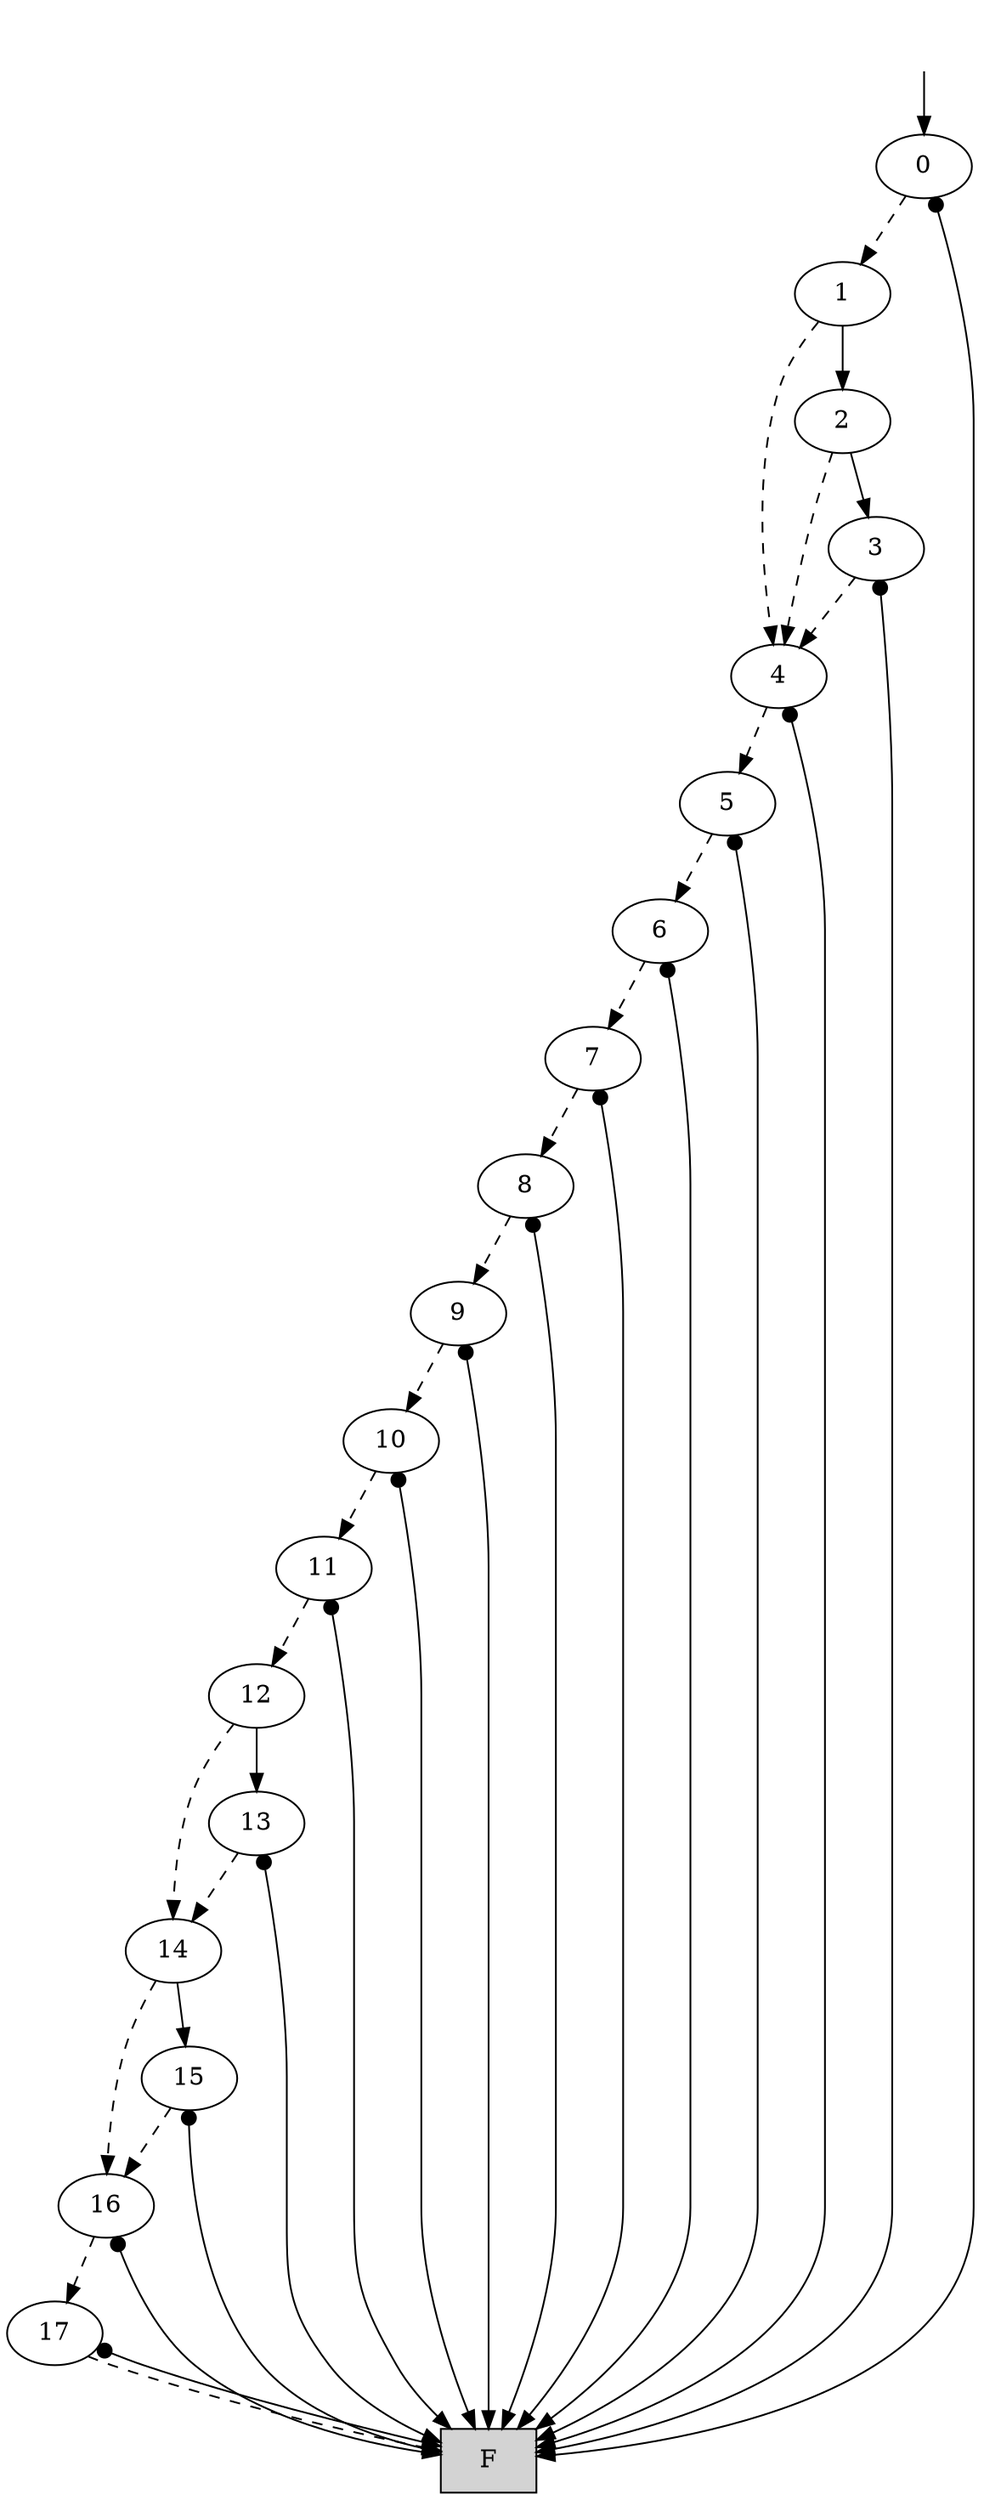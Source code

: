 digraph "DD" {
graph [dpi = 300];
center = true;
edge [dir = forward];
root [style=invis];
root -> 58720317 [style=solid dir=both arrowtail=none];
58720317 [label="0"];
58720316 [label="1"];
33554433 [label="4"];
58720315 [label="5"];
41943043 [label="6"];
58720314 [label="7"];
41943042 [label="8"];
58720313 [label="9"];
33554432 [label="10"];
58720312 [label="11"];
58720311 [label="12"];
58720310 [label="14"];
58720309 [label="16"];
58720273 [label="17"];
0 [shape=box, style=filled, label="F"];
58720273 -> 0 [style=dashed];
58720273 -> 0 [style=solid dir=both arrowtail=dot];
58720309 -> 58720273 [style=dashed];
58720309 -> 0 [style=solid dir=both arrowtail=dot];
41943041 [label="15"];
41943041 -> 58720309 [style=dashed];
41943041 -> 0 [style=solid dir=both arrowtail=dot];
58720310 -> 58720309 [style=dashed];
58720310 -> 41943041 [style=solid dir=both arrowtail=none];
16777216 [label="13"];
16777216 -> 58720310 [style=dashed];
16777216 -> 0 [style=solid dir=both arrowtail=dot];
58720311 -> 58720310 [style=dashed];
58720311 -> 16777216 [style=solid dir=both arrowtail=none];
58720312 -> 58720311 [style=dashed];
58720312 -> 0 [style=solid dir=both arrowtail=dot];
33554432 -> 58720312 [style=dashed];
33554432 -> 0 [style=solid dir=both arrowtail=dot];
58720313 -> 33554432 [style=dashed];
58720313 -> 0 [style=solid dir=both arrowtail=dot];
41943042 -> 58720313 [style=dashed];
41943042 -> 0 [style=solid dir=both arrowtail=dot];
58720314 -> 41943042 [style=dashed];
58720314 -> 0 [style=solid dir=both arrowtail=dot];
41943043 -> 58720314 [style=dashed];
41943043 -> 0 [style=solid dir=both arrowtail=dot];
58720315 -> 41943043 [style=dashed];
58720315 -> 0 [style=solid dir=both arrowtail=dot];
33554433 -> 58720315 [style=dashed];
33554433 -> 0 [style=solid dir=both arrowtail=dot];
41943044 [label="2"];
33554434 [label="3"];
33554434 -> 33554433 [style=dashed];
33554434 -> 0 [style=solid dir=both arrowtail=dot];
41943044 -> 33554433 [style=dashed];
41943044 -> 33554434 [style=solid dir=both arrowtail=none];
58720316 -> 33554433 [style=dashed];
58720316 -> 41943044 [style=solid dir=both arrowtail=none];
58720317 -> 58720316 [style=dashed];
58720317 -> 0 [style=solid dir=both arrowtail=dot];
}
